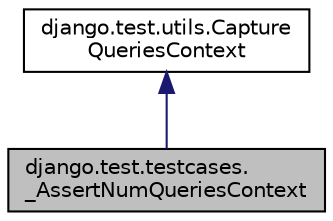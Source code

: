 digraph "django.test.testcases._AssertNumQueriesContext"
{
 // LATEX_PDF_SIZE
  edge [fontname="Helvetica",fontsize="10",labelfontname="Helvetica",labelfontsize="10"];
  node [fontname="Helvetica",fontsize="10",shape=record];
  Node1 [label="django.test.testcases.\l_AssertNumQueriesContext",height=0.2,width=0.4,color="black", fillcolor="grey75", style="filled", fontcolor="black",tooltip=" "];
  Node2 -> Node1 [dir="back",color="midnightblue",fontsize="10",style="solid",fontname="Helvetica"];
  Node2 [label="django.test.utils.Capture\lQueriesContext",height=0.2,width=0.4,color="black", fillcolor="white", style="filled",URL="$classdjango_1_1test_1_1utils_1_1_capture_queries_context.html",tooltip=" "];
}
